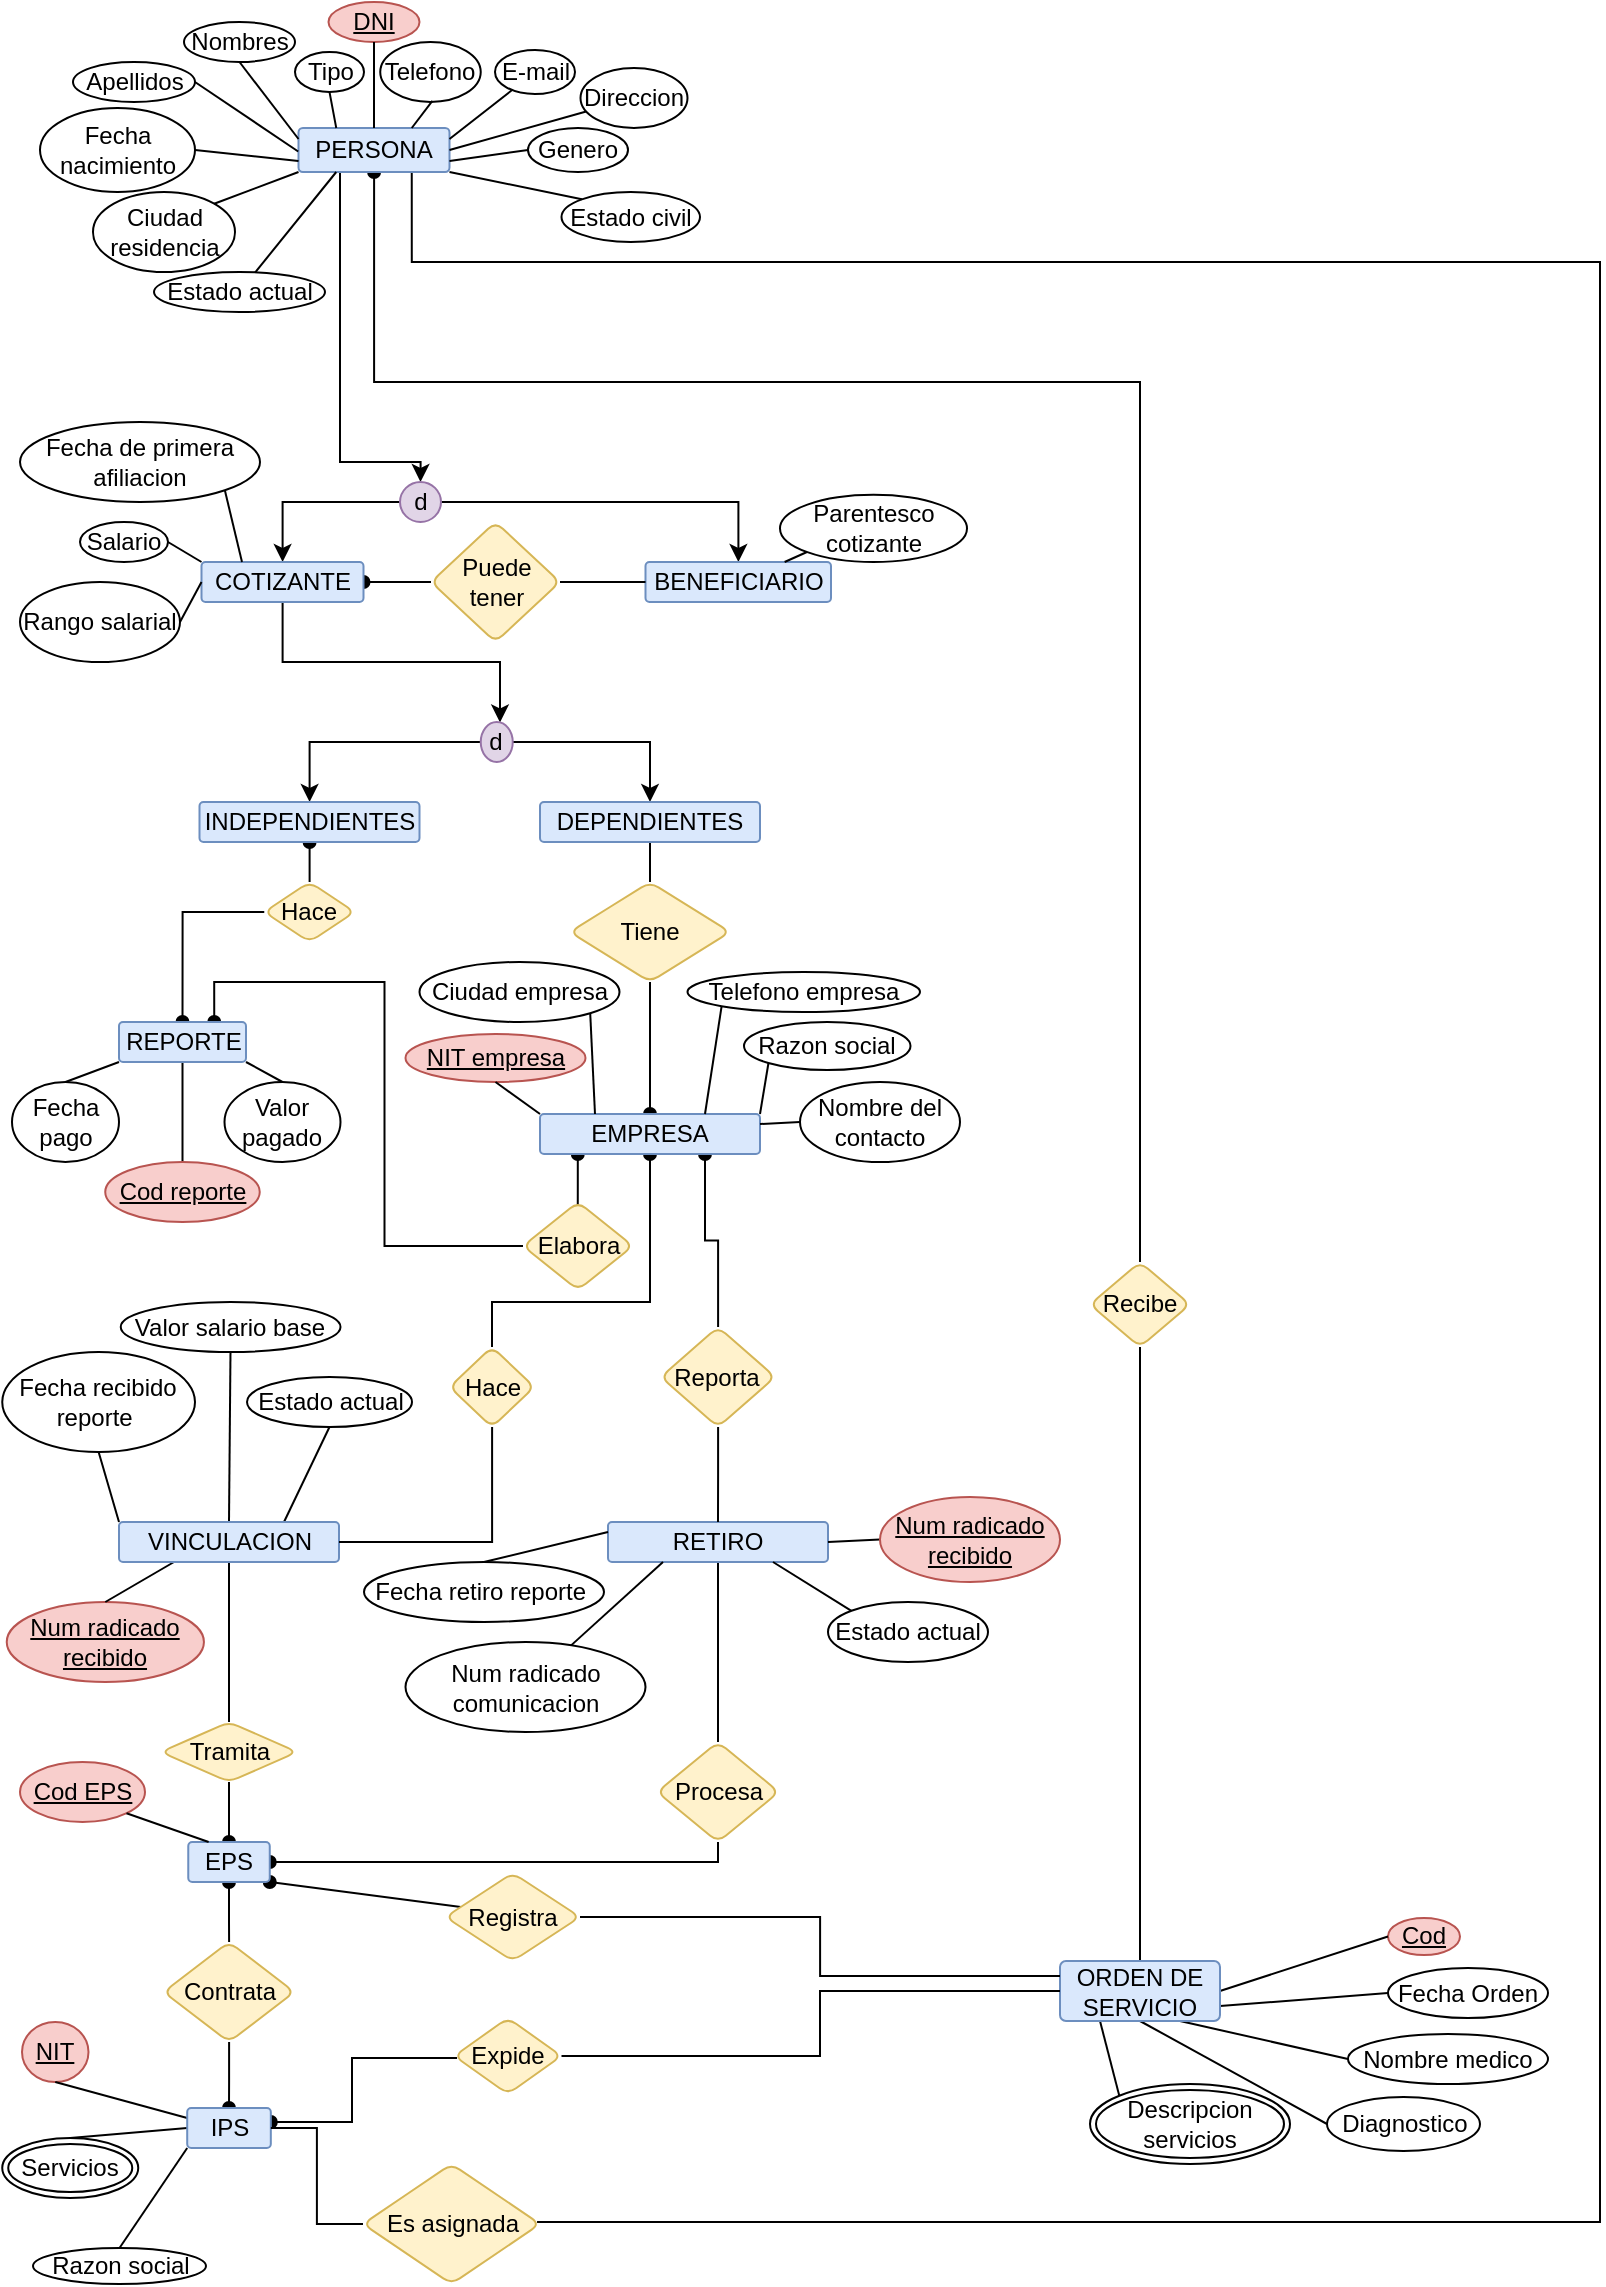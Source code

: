 <mxfile version="20.3.0" type="device"><diagram id="YOsCwRZDm0PG_S5cf0eJ" name="Página-1"><mxGraphModel dx="1730" dy="2237" grid="1" gridSize="10" guides="1" tooltips="1" connect="1" arrows="1" fold="1" page="1" pageScale="1" pageWidth="827" pageHeight="1169" math="0" shadow="0"><root><mxCell id="0"/><mxCell id="1" parent="0"/><mxCell id="X6KeI5MjHCo45k6vaFoV-240" style="edgeStyle=orthogonalEdgeStyle;shape=connector;rounded=0;orthogonalLoop=1;jettySize=auto;html=1;labelBackgroundColor=default;strokeColor=default;fontFamily=Helvetica;fontSize=11;fontColor=default;startArrow=none;startFill=0;endArrow=oval;endFill=1;" edge="1" parent="1" source="X6KeI5MjHCo45k6vaFoV-238" target="X6KeI5MjHCo45k6vaFoV-237"><mxGeometry relative="1" as="geometry"/></mxCell><mxCell id="X6KeI5MjHCo45k6vaFoV-228" style="edgeStyle=orthogonalEdgeStyle;shape=connector;rounded=0;orthogonalLoop=1;jettySize=auto;html=1;entryX=1;entryY=0.5;entryDx=0;entryDy=0;labelBackgroundColor=default;strokeColor=default;fontFamily=Helvetica;fontSize=11;fontColor=default;startArrow=none;startFill=0;endArrow=oval;endFill=1;" edge="1" parent="1" source="X6KeI5MjHCo45k6vaFoV-226" target="X6KeI5MjHCo45k6vaFoV-216"><mxGeometry relative="1" as="geometry"><Array as="points"><mxPoint x="359" y="-230"/></Array></mxGeometry></mxCell><mxCell id="X6KeI5MjHCo45k6vaFoV-224" style="edgeStyle=orthogonalEdgeStyle;shape=connector;rounded=0;orthogonalLoop=1;jettySize=auto;html=1;entryX=0.5;entryY=0;entryDx=0;entryDy=0;labelBackgroundColor=default;strokeColor=default;fontFamily=Helvetica;fontSize=11;fontColor=default;startArrow=none;startFill=0;endArrow=oval;endFill=1;" edge="1" parent="1" source="X6KeI5MjHCo45k6vaFoV-222" target="X6KeI5MjHCo45k6vaFoV-216"><mxGeometry relative="1" as="geometry"/></mxCell><mxCell id="X6KeI5MjHCo45k6vaFoV-214" style="edgeStyle=orthogonalEdgeStyle;shape=connector;rounded=0;orthogonalLoop=1;jettySize=auto;html=1;entryX=0.75;entryY=1;entryDx=0;entryDy=0;labelBackgroundColor=default;strokeColor=default;fontFamily=Helvetica;fontSize=11;fontColor=default;startArrow=none;startFill=0;endArrow=oval;endFill=1;" edge="1" parent="1" source="X6KeI5MjHCo45k6vaFoV-212" target="X6KeI5MjHCo45k6vaFoV-124"><mxGeometry relative="1" as="geometry"/></mxCell><mxCell id="X6KeI5MjHCo45k6vaFoV-172" style="edgeStyle=orthogonalEdgeStyle;rounded=0;orthogonalLoop=1;jettySize=auto;html=1;entryX=0.5;entryY=0;entryDx=0;entryDy=0;endArrow=oval;endFill=1;" edge="1" parent="1" source="X6KeI5MjHCo45k6vaFoV-170" target="X6KeI5MjHCo45k6vaFoV-161"><mxGeometry relative="1" as="geometry"/></mxCell><mxCell id="X6KeI5MjHCo45k6vaFoV-167" style="edgeStyle=orthogonalEdgeStyle;rounded=0;orthogonalLoop=1;jettySize=auto;html=1;entryX=0.75;entryY=0;entryDx=0;entryDy=0;endArrow=oval;endFill=1;" edge="1" parent="1" source="X6KeI5MjHCo45k6vaFoV-164" target="X6KeI5MjHCo45k6vaFoV-161"><mxGeometry relative="1" as="geometry"/></mxCell><mxCell id="X6KeI5MjHCo45k6vaFoV-45" style="edgeStyle=orthogonalEdgeStyle;rounded=0;orthogonalLoop=1;jettySize=auto;html=1;entryX=0.5;entryY=0;entryDx=0;entryDy=0;" edge="1" parent="1" source="X6KeI5MjHCo45k6vaFoV-1" target="X6KeI5MjHCo45k6vaFoV-26"><mxGeometry relative="1" as="geometry"><Array as="points"><mxPoint x="170" y="-930"/><mxPoint x="210" y="-930"/></Array></mxGeometry></mxCell><mxCell id="X6KeI5MjHCo45k6vaFoV-242" value="" style="edgeStyle=orthogonalEdgeStyle;shape=connector;rounded=0;orthogonalLoop=1;jettySize=auto;html=1;labelBackgroundColor=default;strokeColor=default;fontFamily=Helvetica;fontSize=11;fontColor=default;startArrow=none;startFill=0;endArrow=none;endFill=0;exitX=0.75;exitY=1;exitDx=0;exitDy=0;" edge="1" parent="1" source="X6KeI5MjHCo45k6vaFoV-1" target="X6KeI5MjHCo45k6vaFoV-241"><mxGeometry relative="1" as="geometry"><Array as="points"><mxPoint x="206" y="-1030"/><mxPoint x="800" y="-1030"/><mxPoint x="800" y="-50"/></Array></mxGeometry></mxCell><mxCell id="X6KeI5MjHCo45k6vaFoV-265" value="" style="edgeStyle=orthogonalEdgeStyle;shape=connector;rounded=0;orthogonalLoop=1;jettySize=auto;html=1;labelBackgroundColor=default;strokeColor=default;fontFamily=Helvetica;fontSize=11;fontColor=default;startArrow=oval;startFill=1;endArrow=none;endFill=0;" edge="1" parent="1" source="X6KeI5MjHCo45k6vaFoV-1" target="X6KeI5MjHCo45k6vaFoV-264"><mxGeometry relative="1" as="geometry"><Array as="points"><mxPoint x="187" y="-970"/><mxPoint x="570" y="-970"/></Array></mxGeometry></mxCell><mxCell id="X6KeI5MjHCo45k6vaFoV-1" value="PERSONA" style="rounded=1;arcSize=10;whiteSpace=wrap;html=1;align=center;fillColor=#dae8fc;strokeColor=#6c8ebf;" vertex="1" parent="1"><mxGeometry x="149.25" y="-1097" width="75.5" height="22" as="geometry"/></mxCell><mxCell id="X6KeI5MjHCo45k6vaFoV-2" value="Nombres" style="ellipse;whiteSpace=wrap;html=1;align=center;" vertex="1" parent="1"><mxGeometry x="92" y="-1150" width="55.5" height="20" as="geometry"/></mxCell><mxCell id="X6KeI5MjHCo45k6vaFoV-3" value="Fecha nacimiento" style="ellipse;whiteSpace=wrap;html=1;align=center;" vertex="1" parent="1"><mxGeometry x="20" y="-1107" width="77.5" height="42" as="geometry"/></mxCell><mxCell id="X6KeI5MjHCo45k6vaFoV-4" value="Genero" style="ellipse;whiteSpace=wrap;html=1;align=center;" vertex="1" parent="1"><mxGeometry x="264" y="-1097" width="50" height="22" as="geometry"/></mxCell><mxCell id="X6KeI5MjHCo45k6vaFoV-5" value="Direccion" style="ellipse;whiteSpace=wrap;html=1;align=center;" vertex="1" parent="1"><mxGeometry x="290.25" y="-1127" width="53.5" height="30" as="geometry"/></mxCell><mxCell id="X6KeI5MjHCo45k6vaFoV-6" value="Ciudad residencia" style="ellipse;whiteSpace=wrap;html=1;align=center;" vertex="1" parent="1"><mxGeometry x="46.5" y="-1065" width="71" height="40" as="geometry"/></mxCell><mxCell id="X6KeI5MjHCo45k6vaFoV-7" value="Estado actual" style="ellipse;whiteSpace=wrap;html=1;align=center;" vertex="1" parent="1"><mxGeometry x="77" y="-1025" width="85.5" height="20" as="geometry"/></mxCell><mxCell id="X6KeI5MjHCo45k6vaFoV-8" value="Telefono" style="ellipse;whiteSpace=wrap;html=1;align=center;" vertex="1" parent="1"><mxGeometry x="190.12" y="-1140" width="50.25" height="30" as="geometry"/></mxCell><mxCell id="X6KeI5MjHCo45k6vaFoV-9" value="Estado civil" style="ellipse;whiteSpace=wrap;html=1;align=center;" vertex="1" parent="1"><mxGeometry x="280.75" y="-1065" width="69.25" height="25" as="geometry"/></mxCell><mxCell id="X6KeI5MjHCo45k6vaFoV-10" value="E-mail" style="ellipse;whiteSpace=wrap;html=1;align=center;" vertex="1" parent="1"><mxGeometry x="247.5" y="-1136" width="40" height="22" as="geometry"/></mxCell><mxCell id="X6KeI5MjHCo45k6vaFoV-11" value="" style="endArrow=none;html=1;rounded=0;exitX=1;exitY=0.5;exitDx=0;exitDy=0;entryX=0;entryY=0.75;entryDx=0;entryDy=0;" edge="1" parent="1" source="X6KeI5MjHCo45k6vaFoV-3" target="X6KeI5MjHCo45k6vaFoV-1"><mxGeometry relative="1" as="geometry"><mxPoint x="309" y="-497" as="sourcePoint"/><mxPoint x="469" y="-497" as="targetPoint"/></mxGeometry></mxCell><mxCell id="X6KeI5MjHCo45k6vaFoV-12" value="" style="endArrow=none;html=1;rounded=0;entryX=0.25;entryY=1;entryDx=0;entryDy=0;" edge="1" parent="1" source="X6KeI5MjHCo45k6vaFoV-7" target="X6KeI5MjHCo45k6vaFoV-1"><mxGeometry relative="1" as="geometry"><mxPoint x="309" y="-497" as="sourcePoint"/><mxPoint x="179" y="-1045" as="targetPoint"/></mxGeometry></mxCell><mxCell id="X6KeI5MjHCo45k6vaFoV-13" value="" style="endArrow=none;html=1;rounded=0;entryX=1;entryY=0.25;entryDx=0;entryDy=0;" edge="1" parent="1" source="X6KeI5MjHCo45k6vaFoV-10" target="X6KeI5MjHCo45k6vaFoV-1"><mxGeometry relative="1" as="geometry"><mxPoint x="399" y="-617" as="sourcePoint"/><mxPoint x="249" y="-617" as="targetPoint"/></mxGeometry></mxCell><mxCell id="X6KeI5MjHCo45k6vaFoV-14" value="" style="endArrow=none;html=1;rounded=0;exitX=1;exitY=0.75;exitDx=0;exitDy=0;entryX=0;entryY=0.5;entryDx=0;entryDy=0;" edge="1" parent="1" source="X6KeI5MjHCo45k6vaFoV-1" target="X6KeI5MjHCo45k6vaFoV-4"><mxGeometry relative="1" as="geometry"><mxPoint x="249" y="-607" as="sourcePoint"/><mxPoint x="309" y="-1005" as="targetPoint"/></mxGeometry></mxCell><mxCell id="X6KeI5MjHCo45k6vaFoV-15" value="" style="endArrow=none;html=1;rounded=0;exitX=0;exitY=0;exitDx=0;exitDy=0;entryX=1;entryY=1;entryDx=0;entryDy=0;" edge="1" parent="1" source="X6KeI5MjHCo45k6vaFoV-9" target="X6KeI5MjHCo45k6vaFoV-1"><mxGeometry relative="1" as="geometry"><mxPoint x="269" y="-497" as="sourcePoint"/><mxPoint x="159" y="-597" as="targetPoint"/></mxGeometry></mxCell><mxCell id="X6KeI5MjHCo45k6vaFoV-16" value="" style="endArrow=none;html=1;rounded=0;entryX=1;entryY=0;entryDx=0;entryDy=0;exitX=0;exitY=1;exitDx=0;exitDy=0;" edge="1" parent="1" source="X6KeI5MjHCo45k6vaFoV-1" target="X6KeI5MjHCo45k6vaFoV-6"><mxGeometry relative="1" as="geometry"><mxPoint x="199" y="-597" as="sourcePoint"/><mxPoint x="429" y="-497" as="targetPoint"/></mxGeometry></mxCell><mxCell id="X6KeI5MjHCo45k6vaFoV-17" value="" style="endArrow=none;html=1;rounded=0;exitX=1;exitY=0.5;exitDx=0;exitDy=0;" edge="1" parent="1" source="X6KeI5MjHCo45k6vaFoV-1" target="X6KeI5MjHCo45k6vaFoV-5"><mxGeometry relative="1" as="geometry"><mxPoint x="229" y="-597" as="sourcePoint"/><mxPoint x="429" y="-497" as="targetPoint"/></mxGeometry></mxCell><mxCell id="X6KeI5MjHCo45k6vaFoV-18" value="Apellidos" style="ellipse;whiteSpace=wrap;html=1;align=center;" vertex="1" parent="1"><mxGeometry x="36.5" y="-1130" width="61" height="20" as="geometry"/></mxCell><mxCell id="X6KeI5MjHCo45k6vaFoV-19" value="" style="endArrow=none;html=1;rounded=0;exitX=1;exitY=0.5;exitDx=0;exitDy=0;entryX=-0.002;entryY=0.534;entryDx=0;entryDy=0;entryPerimeter=0;" edge="1" parent="1" source="X6KeI5MjHCo45k6vaFoV-18" target="X6KeI5MjHCo45k6vaFoV-1"><mxGeometry relative="1" as="geometry"><mxPoint x="159" y="-477" as="sourcePoint"/><mxPoint x="107.5" y="-1095" as="targetPoint"/></mxGeometry></mxCell><mxCell id="X6KeI5MjHCo45k6vaFoV-20" value="Tipo" style="ellipse;whiteSpace=wrap;html=1;align=center;" vertex="1" parent="1"><mxGeometry x="147.5" y="-1135" width="34.5" height="20" as="geometry"/></mxCell><mxCell id="X6KeI5MjHCo45k6vaFoV-21" value="&lt;u&gt;DNI&lt;/u&gt;" style="ellipse;whiteSpace=wrap;html=1;align=center;fillColor=#f8cecc;strokeColor=#b85450;" vertex="1" parent="1"><mxGeometry x="164.25" y="-1160" width="45.5" height="20" as="geometry"/></mxCell><mxCell id="X6KeI5MjHCo45k6vaFoV-22" value="" style="endArrow=none;html=1;rounded=0;exitX=0.5;exitY=1;exitDx=0;exitDy=0;entryX=0.25;entryY=0;entryDx=0;entryDy=0;" edge="1" parent="1" source="X6KeI5MjHCo45k6vaFoV-20" target="X6KeI5MjHCo45k6vaFoV-1"><mxGeometry relative="1" as="geometry"><mxPoint x="331" y="-815" as="sourcePoint"/><mxPoint x="491" y="-815" as="targetPoint"/></mxGeometry></mxCell><mxCell id="X6KeI5MjHCo45k6vaFoV-23" value="" style="endArrow=none;html=1;rounded=0;entryX=0.5;entryY=1;entryDx=0;entryDy=0;" edge="1" parent="1" source="X6KeI5MjHCo45k6vaFoV-1" target="X6KeI5MjHCo45k6vaFoV-21"><mxGeometry relative="1" as="geometry"><mxPoint x="209" y="-735" as="sourcePoint"/><mxPoint x="369" y="-735" as="targetPoint"/></mxGeometry></mxCell><mxCell id="X6KeI5MjHCo45k6vaFoV-24" value="" style="endArrow=none;html=1;rounded=0;entryX=0.519;entryY=0.983;entryDx=0;entryDy=0;entryPerimeter=0;exitX=0.75;exitY=0;exitDx=0;exitDy=0;" edge="1" parent="1" source="X6KeI5MjHCo45k6vaFoV-1" target="X6KeI5MjHCo45k6vaFoV-8"><mxGeometry relative="1" as="geometry"><mxPoint x="189" y="-1065" as="sourcePoint"/><mxPoint x="349" y="-1065" as="targetPoint"/></mxGeometry></mxCell><mxCell id="X6KeI5MjHCo45k6vaFoV-25" value="" style="endArrow=none;html=1;rounded=0;exitX=0.5;exitY=1;exitDx=0;exitDy=0;entryX=0;entryY=0.25;entryDx=0;entryDy=0;" edge="1" parent="1" source="X6KeI5MjHCo45k6vaFoV-2" target="X6KeI5MjHCo45k6vaFoV-1"><mxGeometry relative="1" as="geometry"><mxPoint x="122.5" y="-1195" as="sourcePoint"/><mxPoint x="137.5" y="-1085" as="targetPoint"/></mxGeometry></mxCell><mxCell id="X6KeI5MjHCo45k6vaFoV-29" value="" style="edgeStyle=orthogonalEdgeStyle;rounded=0;orthogonalLoop=1;jettySize=auto;html=1;" edge="1" parent="1" source="X6KeI5MjHCo45k6vaFoV-26" target="X6KeI5MjHCo45k6vaFoV-28"><mxGeometry relative="1" as="geometry"/></mxCell><mxCell id="X6KeI5MjHCo45k6vaFoV-38" value="" style="edgeStyle=orthogonalEdgeStyle;rounded=0;orthogonalLoop=1;jettySize=auto;html=1;" edge="1" parent="1" source="X6KeI5MjHCo45k6vaFoV-26" target="X6KeI5MjHCo45k6vaFoV-37"><mxGeometry relative="1" as="geometry"/></mxCell><mxCell id="X6KeI5MjHCo45k6vaFoV-26" value="d" style="ellipse;whiteSpace=wrap;html=1;fillColor=#e1d5e7;strokeColor=#9673a6;rounded=1;arcSize=10;" vertex="1" parent="1"><mxGeometry x="200" y="-920" width="20.5" height="20" as="geometry"/></mxCell><mxCell id="X6KeI5MjHCo45k6vaFoV-40" value="" style="edgeStyle=orthogonalEdgeStyle;rounded=0;orthogonalLoop=1;jettySize=auto;html=1;startArrow=oval;startFill=1;endArrow=none;endFill=0;" edge="1" parent="1" source="X6KeI5MjHCo45k6vaFoV-28" target="X6KeI5MjHCo45k6vaFoV-39"><mxGeometry relative="1" as="geometry"/></mxCell><mxCell id="X6KeI5MjHCo45k6vaFoV-57" value="" style="edgeStyle=orthogonalEdgeStyle;rounded=0;orthogonalLoop=1;jettySize=auto;html=1;" edge="1" parent="1" source="X6KeI5MjHCo45k6vaFoV-28" target="X6KeI5MjHCo45k6vaFoV-56"><mxGeometry relative="1" as="geometry"><Array as="points"><mxPoint x="141" y="-830"/><mxPoint x="250" y="-830"/></Array></mxGeometry></mxCell><mxCell id="X6KeI5MjHCo45k6vaFoV-28" value="COTIZANTE" style="whiteSpace=wrap;html=1;fillColor=#dae8fc;strokeColor=#6c8ebf;rounded=1;arcSize=10;" vertex="1" parent="1"><mxGeometry x="100.75" y="-880" width="81" height="20" as="geometry"/></mxCell><mxCell id="X6KeI5MjHCo45k6vaFoV-31" value="Fecha de primera afiliacion" style="ellipse;whiteSpace=wrap;html=1;align=center;" vertex="1" parent="1"><mxGeometry x="10" y="-950" width="120" height="40" as="geometry"/></mxCell><mxCell id="X6KeI5MjHCo45k6vaFoV-32" value="Salario" style="ellipse;whiteSpace=wrap;html=1;align=center;" vertex="1" parent="1"><mxGeometry x="40" y="-900" width="44" height="20" as="geometry"/></mxCell><mxCell id="X6KeI5MjHCo45k6vaFoV-33" value="Rango salarial" style="ellipse;whiteSpace=wrap;html=1;align=center;" vertex="1" parent="1"><mxGeometry x="10" y="-870" width="80" height="40" as="geometry"/></mxCell><mxCell id="X6KeI5MjHCo45k6vaFoV-34" value="" style="endArrow=none;html=1;rounded=0;entryX=1;entryY=0.5;entryDx=0;entryDy=0;exitX=0;exitY=0;exitDx=0;exitDy=0;" edge="1" parent="1" source="X6KeI5MjHCo45k6vaFoV-28" target="X6KeI5MjHCo45k6vaFoV-32"><mxGeometry relative="1" as="geometry"><mxPoint x="20" y="-880" as="sourcePoint"/><mxPoint x="507.88" y="-627.5" as="targetPoint"/></mxGeometry></mxCell><mxCell id="X6KeI5MjHCo45k6vaFoV-35" value="" style="endArrow=none;html=1;rounded=0;exitX=1;exitY=1;exitDx=0;exitDy=0;entryX=0.25;entryY=0;entryDx=0;entryDy=0;" edge="1" parent="1" source="X6KeI5MjHCo45k6vaFoV-31" target="X6KeI5MjHCo45k6vaFoV-28"><mxGeometry relative="1" as="geometry"><mxPoint x="307.88" y="-627.5" as="sourcePoint"/><mxPoint x="177.88" y="-775.5" as="targetPoint"/></mxGeometry></mxCell><mxCell id="X6KeI5MjHCo45k6vaFoV-36" value="" style="endArrow=none;html=1;rounded=0;entryX=1;entryY=0.5;entryDx=0;entryDy=0;exitX=0;exitY=0.5;exitDx=0;exitDy=0;" edge="1" parent="1" source="X6KeI5MjHCo45k6vaFoV-28" target="X6KeI5MjHCo45k6vaFoV-33"><mxGeometry relative="1" as="geometry"><mxPoint x="49.549" y="-850" as="sourcePoint"/><mxPoint x="467.88" y="-627.5" as="targetPoint"/></mxGeometry></mxCell><mxCell id="X6KeI5MjHCo45k6vaFoV-37" value="BENEFICIARIO" style="rounded=1;whiteSpace=wrap;html=1;fillColor=#dae8fc;strokeColor=#6c8ebf;arcSize=10;" vertex="1" parent="1"><mxGeometry x="322.75" y="-880" width="92.75" height="20" as="geometry"/></mxCell><mxCell id="X6KeI5MjHCo45k6vaFoV-41" value="" style="edgeStyle=orthogonalEdgeStyle;rounded=0;orthogonalLoop=1;jettySize=auto;html=1;startArrow=none;startFill=0;endArrow=none;endFill=0;" edge="1" parent="1" source="X6KeI5MjHCo45k6vaFoV-39" target="X6KeI5MjHCo45k6vaFoV-37"><mxGeometry relative="1" as="geometry"/></mxCell><mxCell id="X6KeI5MjHCo45k6vaFoV-39" value="Puede tener" style="rhombus;whiteSpace=wrap;html=1;fillColor=#fff2cc;strokeColor=#d6b656;rounded=1;arcSize=10;" vertex="1" parent="1"><mxGeometry x="215.5" y="-900" width="64.5" height="60" as="geometry"/></mxCell><mxCell id="X6KeI5MjHCo45k6vaFoV-42" value="Parentesco cotizante" style="ellipse;whiteSpace=wrap;html=1;align=center;" vertex="1" parent="1"><mxGeometry x="390" y="-913.6" width="93.5" height="33.6" as="geometry"/></mxCell><mxCell id="X6KeI5MjHCo45k6vaFoV-43" value="" style="endArrow=none;html=1;rounded=0;entryX=0;entryY=1;entryDx=0;entryDy=0;exitX=0.75;exitY=0;exitDx=0;exitDy=0;" edge="1" parent="1" target="X6KeI5MjHCo45k6vaFoV-42" source="X6KeI5MjHCo45k6vaFoV-37"><mxGeometry relative="1" as="geometry"><mxPoint x="424.66" y="-860.0" as="sourcePoint"/><mxPoint x="394.75" y="-763.6" as="targetPoint"/></mxGeometry></mxCell><mxCell id="X6KeI5MjHCo45k6vaFoV-120" style="edgeStyle=orthogonalEdgeStyle;rounded=0;orthogonalLoop=1;jettySize=auto;html=1;" edge="1" parent="1" source="X6KeI5MjHCo45k6vaFoV-56" target="X6KeI5MjHCo45k6vaFoV-91"><mxGeometry relative="1" as="geometry"/></mxCell><mxCell id="X6KeI5MjHCo45k6vaFoV-121" style="edgeStyle=orthogonalEdgeStyle;rounded=0;orthogonalLoop=1;jettySize=auto;html=1;" edge="1" parent="1" source="X6KeI5MjHCo45k6vaFoV-56" target="X6KeI5MjHCo45k6vaFoV-119"><mxGeometry relative="1" as="geometry"/></mxCell><mxCell id="X6KeI5MjHCo45k6vaFoV-56" value="d" style="ellipse;whiteSpace=wrap;html=1;fillColor=#e1d5e7;strokeColor=#9673a6;rounded=1;arcSize=10;" vertex="1" parent="1"><mxGeometry x="240.37" y="-800" width="16" height="20" as="geometry"/></mxCell><mxCell id="X6KeI5MjHCo45k6vaFoV-171" value="" style="edgeStyle=orthogonalEdgeStyle;rounded=0;orthogonalLoop=1;jettySize=auto;html=1;endArrow=none;endFill=0;startArrow=oval;startFill=1;" edge="1" parent="1" source="X6KeI5MjHCo45k6vaFoV-91" target="X6KeI5MjHCo45k6vaFoV-170"><mxGeometry relative="1" as="geometry"/></mxCell><mxCell id="X6KeI5MjHCo45k6vaFoV-91" value="INDEPENDIENTES" style="rounded=1;arcSize=10;whiteSpace=wrap;html=1;align=center;fillColor=#dae8fc;strokeColor=#6c8ebf;" vertex="1" parent="1"><mxGeometry x="99.75" y="-760" width="110" height="20" as="geometry"/></mxCell><mxCell id="X6KeI5MjHCo45k6vaFoV-123" value="" style="edgeStyle=orthogonalEdgeStyle;rounded=0;orthogonalLoop=1;jettySize=auto;html=1;endArrow=none;endFill=0;" edge="1" parent="1" source="X6KeI5MjHCo45k6vaFoV-119" target="X6KeI5MjHCo45k6vaFoV-122"><mxGeometry relative="1" as="geometry"/></mxCell><mxCell id="X6KeI5MjHCo45k6vaFoV-119" value="DEPENDIENTES" style="rounded=1;arcSize=10;whiteSpace=wrap;html=1;align=center;fillColor=#dae8fc;strokeColor=#6c8ebf;" vertex="1" parent="1"><mxGeometry x="270" y="-760" width="110" height="20" as="geometry"/></mxCell><mxCell id="X6KeI5MjHCo45k6vaFoV-139" style="edgeStyle=orthogonalEdgeStyle;rounded=0;orthogonalLoop=1;jettySize=auto;html=1;endArrow=oval;endFill=1;" edge="1" parent="1" source="X6KeI5MjHCo45k6vaFoV-122" target="X6KeI5MjHCo45k6vaFoV-124"><mxGeometry relative="1" as="geometry"/></mxCell><mxCell id="X6KeI5MjHCo45k6vaFoV-122" value="Tiene" style="rhombus;whiteSpace=wrap;html=1;fillColor=#fff2cc;strokeColor=#d6b656;rounded=1;arcSize=10;" vertex="1" parent="1"><mxGeometry x="285" y="-720" width="80" height="50" as="geometry"/></mxCell><mxCell id="X6KeI5MjHCo45k6vaFoV-168" value="" style="edgeStyle=orthogonalEdgeStyle;rounded=0;orthogonalLoop=1;jettySize=auto;html=1;entryX=0.498;entryY=0.052;entryDx=0;entryDy=0;entryPerimeter=0;endArrow=none;endFill=0;startArrow=oval;startFill=1;" edge="1" parent="1" source="X6KeI5MjHCo45k6vaFoV-124" target="X6KeI5MjHCo45k6vaFoV-164"><mxGeometry relative="1" as="geometry"><Array as="points"><mxPoint x="289" y="-568"/></Array></mxGeometry></mxCell><mxCell id="X6KeI5MjHCo45k6vaFoV-186" value="" style="edgeStyle=orthogonalEdgeStyle;shape=connector;rounded=0;orthogonalLoop=1;jettySize=auto;html=1;labelBackgroundColor=default;strokeColor=default;fontFamily=Helvetica;fontSize=11;fontColor=default;startArrow=oval;startFill=1;endArrow=none;endFill=0;entryX=0.5;entryY=0;entryDx=0;entryDy=0;" edge="1" parent="1" source="X6KeI5MjHCo45k6vaFoV-124" target="X6KeI5MjHCo45k6vaFoV-185"><mxGeometry relative="1" as="geometry"><Array as="points"><mxPoint x="325" y="-510"/><mxPoint x="246" y="-510"/></Array></mxGeometry></mxCell><mxCell id="X6KeI5MjHCo45k6vaFoV-124" value="EMPRESA" style="rounded=1;arcSize=10;whiteSpace=wrap;html=1;align=center;fillColor=#dae8fc;strokeColor=#6c8ebf;" vertex="1" parent="1"><mxGeometry x="270" y="-604" width="110" height="20" as="geometry"/></mxCell><mxCell id="X6KeI5MjHCo45k6vaFoV-126" value="&lt;u&gt;NIT empresa&lt;/u&gt;" style="ellipse;whiteSpace=wrap;html=1;align=center;fillColor=#f8cecc;strokeColor=#b85450;" vertex="1" parent="1"><mxGeometry x="202.75" y="-644" width="90" height="24" as="geometry"/></mxCell><mxCell id="X6KeI5MjHCo45k6vaFoV-127" value="Razon social" style="ellipse;whiteSpace=wrap;html=1;align=center;" vertex="1" parent="1"><mxGeometry x="372" y="-650" width="83.25" height="24" as="geometry"/></mxCell><mxCell id="X6KeI5MjHCo45k6vaFoV-128" value="Nombre del contacto" style="ellipse;whiteSpace=wrap;html=1;align=center;" vertex="1" parent="1"><mxGeometry x="400" y="-620" width="80" height="40" as="geometry"/></mxCell><mxCell id="X6KeI5MjHCo45k6vaFoV-129" value="" style="endArrow=none;html=1;rounded=0;entryX=0.5;entryY=1;entryDx=0;entryDy=0;exitX=0;exitY=0;exitDx=0;exitDy=0;" edge="1" parent="1" source="X6KeI5MjHCo45k6vaFoV-124" target="X6KeI5MjHCo45k6vaFoV-126"><mxGeometry relative="1" as="geometry"><mxPoint x="793" y="-891" as="sourcePoint"/><mxPoint x="513" y="-711" as="targetPoint"/></mxGeometry></mxCell><mxCell id="X6KeI5MjHCo45k6vaFoV-130" value="" style="endArrow=none;html=1;rounded=0;entryX=0;entryY=1;entryDx=0;entryDy=0;exitX=1;exitY=0;exitDx=0;exitDy=0;" edge="1" parent="1" source="X6KeI5MjHCo45k6vaFoV-124" target="X6KeI5MjHCo45k6vaFoV-127"><mxGeometry relative="1" as="geometry"><mxPoint x="390" y="-590" as="sourcePoint"/><mxPoint x="843" y="-791" as="targetPoint"/></mxGeometry></mxCell><mxCell id="X6KeI5MjHCo45k6vaFoV-131" value="" style="endArrow=none;html=1;rounded=0;exitX=0;exitY=0.5;exitDx=0;exitDy=0;entryX=1;entryY=0.25;entryDx=0;entryDy=0;" edge="1" parent="1" source="X6KeI5MjHCo45k6vaFoV-128" target="X6KeI5MjHCo45k6vaFoV-124"><mxGeometry relative="1" as="geometry"><mxPoint x="683" y="-791" as="sourcePoint"/><mxPoint x="646" y="-715" as="targetPoint"/></mxGeometry></mxCell><mxCell id="X6KeI5MjHCo45k6vaFoV-132" value="Ciudad empresa" style="ellipse;whiteSpace=wrap;html=1;align=center;" vertex="1" parent="1"><mxGeometry x="209.75" y="-680" width="100" height="30" as="geometry"/></mxCell><mxCell id="X6KeI5MjHCo45k6vaFoV-133" value="Telefono empresa" style="ellipse;whiteSpace=wrap;html=1;align=center;" vertex="1" parent="1"><mxGeometry x="343.75" y="-675" width="116.25" height="20" as="geometry"/></mxCell><mxCell id="X6KeI5MjHCo45k6vaFoV-134" value="" style="endArrow=none;html=1;rounded=0;exitX=1;exitY=1;exitDx=0;exitDy=0;entryX=0.25;entryY=0;entryDx=0;entryDy=0;" edge="1" parent="1" source="X6KeI5MjHCo45k6vaFoV-132" target="X6KeI5MjHCo45k6vaFoV-124"><mxGeometry relative="1" as="geometry"><mxPoint x="683" y="-671" as="sourcePoint"/><mxPoint x="553" y="-691" as="targetPoint"/></mxGeometry></mxCell><mxCell id="X6KeI5MjHCo45k6vaFoV-135" value="" style="endArrow=none;html=1;rounded=0;exitX=0;exitY=1;exitDx=0;exitDy=0;entryX=0.75;entryY=0;entryDx=0;entryDy=0;" edge="1" parent="1" source="X6KeI5MjHCo45k6vaFoV-133" target="X6KeI5MjHCo45k6vaFoV-124"><mxGeometry relative="1" as="geometry"><mxPoint x="683" y="-671" as="sourcePoint"/><mxPoint x="563" y="-741" as="targetPoint"/></mxGeometry></mxCell><mxCell id="X6KeI5MjHCo45k6vaFoV-155" value="Fecha pago" style="ellipse;whiteSpace=wrap;html=1;rounded=1;arcSize=10;" vertex="1" parent="1"><mxGeometry x="6" y="-620" width="53.5" height="40" as="geometry"/></mxCell><mxCell id="X6KeI5MjHCo45k6vaFoV-156" value="Valor pagado" style="ellipse;whiteSpace=wrap;html=1;rounded=1;arcSize=10;" vertex="1" parent="1"><mxGeometry x="112.25" y="-620" width="58" height="40" as="geometry"/></mxCell><mxCell id="X6KeI5MjHCo45k6vaFoV-157" value="" style="endArrow=none;html=1;rounded=0;entryX=0.5;entryY=0;entryDx=0;entryDy=0;exitX=0;exitY=1;exitDx=0;exitDy=0;" edge="1" parent="1" target="X6KeI5MjHCo45k6vaFoV-155" source="X6KeI5MjHCo45k6vaFoV-161"><mxGeometry relative="1" as="geometry"><mxPoint x="6.77" y="-607.8" as="sourcePoint"/><mxPoint x="41.75" y="-590" as="targetPoint"/></mxGeometry></mxCell><mxCell id="X6KeI5MjHCo45k6vaFoV-158" value="" style="endArrow=none;html=1;rounded=0;entryX=1;entryY=1;entryDx=0;entryDy=0;exitX=0.5;exitY=0;exitDx=0;exitDy=0;" edge="1" parent="1" source="X6KeI5MjHCo45k6vaFoV-156" target="X6KeI5MjHCo45k6vaFoV-161"><mxGeometry relative="1" as="geometry"><mxPoint x="132.83" y="-518.95" as="sourcePoint"/><mxPoint x="159.16" y="-559.55" as="targetPoint"/></mxGeometry></mxCell><mxCell id="X6KeI5MjHCo45k6vaFoV-160" value="" style="endArrow=none;html=1;rounded=0;entryX=0.5;entryY=0;entryDx=0;entryDy=0;exitX=0.5;exitY=1;exitDx=0;exitDy=0;" edge="1" parent="1" source="X6KeI5MjHCo45k6vaFoV-161" target="X6KeI5MjHCo45k6vaFoV-163"><mxGeometry relative="1" as="geometry"><mxPoint x="90" y="-620" as="sourcePoint"/><mxPoint x="180.084" y="-517.5" as="targetPoint"/></mxGeometry></mxCell><mxCell id="X6KeI5MjHCo45k6vaFoV-161" value="REPORTE" style="rounded=1;arcSize=10;whiteSpace=wrap;html=1;align=center;fillColor=#dae8fc;strokeColor=#6c8ebf;" vertex="1" parent="1"><mxGeometry x="59.5" y="-650" width="63.5" height="20" as="geometry"/></mxCell><mxCell id="X6KeI5MjHCo45k6vaFoV-163" value="Cod reporte" style="ellipse;whiteSpace=wrap;html=1;align=center;fontStyle=4;fillColor=#f8cecc;strokeColor=#b85450;" vertex="1" parent="1"><mxGeometry x="52.62" y="-580" width="77.25" height="30" as="geometry"/></mxCell><mxCell id="X6KeI5MjHCo45k6vaFoV-164" value="Elabora" style="rhombus;whiteSpace=wrap;html=1;fillColor=#fff2cc;strokeColor=#d6b656;rounded=1;arcSize=10;" vertex="1" parent="1"><mxGeometry x="261.5" y="-560" width="55" height="44" as="geometry"/></mxCell><mxCell id="X6KeI5MjHCo45k6vaFoV-170" value="Hace" style="rhombus;whiteSpace=wrap;html=1;fillColor=#fff2cc;strokeColor=#d6b656;rounded=1;arcSize=10;" vertex="1" parent="1"><mxGeometry x="132.13" y="-720" width="45.25" height="30" as="geometry"/></mxCell><mxCell id="X6KeI5MjHCo45k6vaFoV-173" value="" style="endArrow=none;html=1;rounded=0;entryX=0.5;entryY=1;entryDx=0;entryDy=0;exitX=0;exitY=0;exitDx=0;exitDy=0;" edge="1" parent="1" source="X6KeI5MjHCo45k6vaFoV-183" target="X6KeI5MjHCo45k6vaFoV-184"><mxGeometry relative="1" as="geometry"><mxPoint x="532.158" y="-317.408" as="sourcePoint"/><mxPoint x="450" y="-364.5" as="targetPoint"/></mxGeometry></mxCell><mxCell id="X6KeI5MjHCo45k6vaFoV-174" value="&lt;u&gt;Num radicado recibido&lt;/u&gt;" style="ellipse;whiteSpace=wrap;html=1;rounded=1;arcSize=10;fillColor=#f8cecc;strokeColor=#b85450;" vertex="1" parent="1"><mxGeometry x="3.37" y="-360" width="98.6" height="40" as="geometry"/></mxCell><mxCell id="X6KeI5MjHCo45k6vaFoV-175" value="Valor salario base" style="ellipse;whiteSpace=wrap;html=1;rounded=1;arcSize=10;" vertex="1" parent="1"><mxGeometry x="60.37" y="-510" width="109.88" height="25" as="geometry"/></mxCell><mxCell id="X6KeI5MjHCo45k6vaFoV-176" value="" style="endArrow=none;html=1;rounded=0;entryX=0.5;entryY=0;entryDx=0;entryDy=0;exitX=0.25;exitY=1;exitDx=0;exitDy=0;" edge="1" parent="1" target="X6KeI5MjHCo45k6vaFoV-174" source="X6KeI5MjHCo45k6vaFoV-183"><mxGeometry relative="1" as="geometry"><mxPoint x="336.422" y="-341.978" as="sourcePoint"/><mxPoint x="325.4" y="-207" as="targetPoint"/></mxGeometry></mxCell><mxCell id="X6KeI5MjHCo45k6vaFoV-177" value="" style="endArrow=none;html=1;rounded=0;entryX=0.5;entryY=0;entryDx=0;entryDy=0;" edge="1" parent="1" source="X6KeI5MjHCo45k6vaFoV-175" target="X6KeI5MjHCo45k6vaFoV-183"><mxGeometry relative="1" as="geometry"><mxPoint x="165.4" y="-207" as="sourcePoint"/><mxPoint x="100" y="-420" as="targetPoint"/></mxGeometry></mxCell><mxCell id="X6KeI5MjHCo45k6vaFoV-178" value="Estado actual" style="ellipse;whiteSpace=wrap;html=1;align=center;" vertex="1" parent="1"><mxGeometry x="123.5" y="-472.5" width="82.5" height="25" as="geometry"/></mxCell><mxCell id="X6KeI5MjHCo45k6vaFoV-179" value="" style="endArrow=none;html=1;rounded=0;entryX=0.75;entryY=0;entryDx=0;entryDy=0;exitX=0.5;exitY=1;exitDx=0;exitDy=0;" edge="1" parent="1" source="X6KeI5MjHCo45k6vaFoV-178" target="X6KeI5MjHCo45k6vaFoV-183"><mxGeometry relative="1" as="geometry"><mxPoint x="-70.0" y="-443.75" as="sourcePoint"/><mxPoint x="317.4" y="-342" as="targetPoint"/></mxGeometry></mxCell><mxCell id="X6KeI5MjHCo45k6vaFoV-223" value="" style="edgeStyle=orthogonalEdgeStyle;shape=connector;rounded=0;orthogonalLoop=1;jettySize=auto;html=1;labelBackgroundColor=default;strokeColor=default;fontFamily=Helvetica;fontSize=11;fontColor=default;startArrow=none;startFill=0;endArrow=none;endFill=0;" edge="1" parent="1" source="X6KeI5MjHCo45k6vaFoV-183" target="X6KeI5MjHCo45k6vaFoV-222"><mxGeometry relative="1" as="geometry"/></mxCell><mxCell id="X6KeI5MjHCo45k6vaFoV-183" value="VINCULACION" style="rounded=1;arcSize=10;whiteSpace=wrap;html=1;align=center;fillColor=#dae8fc;strokeColor=#6c8ebf;" vertex="1" parent="1"><mxGeometry x="59.5" y="-400" width="110" height="20" as="geometry"/></mxCell><mxCell id="X6KeI5MjHCo45k6vaFoV-184" value="Fecha recibido reporte&amp;nbsp;" style="ellipse;whiteSpace=wrap;html=1;rounded=1;arcSize=10;" vertex="1" parent="1"><mxGeometry x="1.12" y="-485" width="96.38" height="50" as="geometry"/></mxCell><mxCell id="X6KeI5MjHCo45k6vaFoV-188" style="edgeStyle=orthogonalEdgeStyle;shape=connector;rounded=0;orthogonalLoop=1;jettySize=auto;html=1;entryX=1;entryY=0.5;entryDx=0;entryDy=0;labelBackgroundColor=default;strokeColor=default;fontFamily=Helvetica;fontSize=11;fontColor=default;startArrow=none;startFill=0;endArrow=none;endFill=0;" edge="1" parent="1" source="X6KeI5MjHCo45k6vaFoV-185" target="X6KeI5MjHCo45k6vaFoV-183"><mxGeometry relative="1" as="geometry"><Array as="points"><mxPoint x="246" y="-390"/></Array></mxGeometry></mxCell><mxCell id="X6KeI5MjHCo45k6vaFoV-185" value="Hace" style="rhombus;whiteSpace=wrap;html=1;fillColor=#fff2cc;strokeColor=#d6b656;rounded=1;arcSize=10;" vertex="1" parent="1"><mxGeometry x="224.75" y="-487.5" width="42.5" height="40" as="geometry"/></mxCell><mxCell id="X6KeI5MjHCo45k6vaFoV-227" value="" style="edgeStyle=orthogonalEdgeStyle;shape=connector;rounded=0;orthogonalLoop=1;jettySize=auto;html=1;labelBackgroundColor=default;strokeColor=default;fontFamily=Helvetica;fontSize=11;fontColor=default;startArrow=none;startFill=0;endArrow=none;endFill=0;" edge="1" parent="1" source="X6KeI5MjHCo45k6vaFoV-194" target="X6KeI5MjHCo45k6vaFoV-226"><mxGeometry relative="1" as="geometry"/></mxCell><mxCell id="X6KeI5MjHCo45k6vaFoV-194" value="RETIRO" style="rounded=1;arcSize=10;whiteSpace=wrap;html=1;align=center;fillColor=#dae8fc;strokeColor=#6c8ebf;" vertex="1" parent="1"><mxGeometry x="304" y="-400" width="110" height="20" as="geometry"/></mxCell><mxCell id="X6KeI5MjHCo45k6vaFoV-196" value="" style="endArrow=none;html=1;rounded=0;entryX=0.5;entryY=0;entryDx=0;entryDy=0;exitX=0;exitY=0.25;exitDx=0;exitDy=0;" edge="1" parent="1" target="X6KeI5MjHCo45k6vaFoV-206" source="X6KeI5MjHCo45k6vaFoV-194"><mxGeometry relative="1" as="geometry"><mxPoint x="508.408" y="-219.408" as="sourcePoint"/><mxPoint x="451" y="-240" as="targetPoint"/></mxGeometry></mxCell><mxCell id="X6KeI5MjHCo45k6vaFoV-198" value="Num radicado comunicacion" style="ellipse;whiteSpace=wrap;html=1;rounded=1;arcSize=10;" vertex="1" parent="1"><mxGeometry x="202.75" y="-340" width="120" height="45" as="geometry"/></mxCell><mxCell id="X6KeI5MjHCo45k6vaFoV-199" value="" style="endArrow=none;html=1;rounded=0;entryX=0;entryY=0.5;entryDx=0;entryDy=0;exitX=1;exitY=0.5;exitDx=0;exitDy=0;" edge="1" parent="1" target="X6KeI5MjHCo45k6vaFoV-208" source="X6KeI5MjHCo45k6vaFoV-194"><mxGeometry relative="1" as="geometry"><mxPoint x="380" y="-340" as="sourcePoint"/><mxPoint x="537" y="-84" as="targetPoint"/></mxGeometry></mxCell><mxCell id="X6KeI5MjHCo45k6vaFoV-200" value="" style="endArrow=none;html=1;rounded=0;entryX=0.25;entryY=1;entryDx=0;entryDy=0;" edge="1" parent="1" source="X6KeI5MjHCo45k6vaFoV-198" target="X6KeI5MjHCo45k6vaFoV-194"><mxGeometry relative="1" as="geometry"><mxPoint x="236.75" y="-132.5" as="sourcePoint"/><mxPoint x="343.75" y="-249" as="targetPoint"/></mxGeometry></mxCell><mxCell id="X6KeI5MjHCo45k6vaFoV-201" value="Estado actual" style="ellipse;whiteSpace=wrap;html=1;align=center;" vertex="1" parent="1"><mxGeometry x="414" y="-360" width="80" height="30" as="geometry"/></mxCell><mxCell id="X6KeI5MjHCo45k6vaFoV-204" value="" style="endArrow=none;html=1;rounded=0;exitX=0.75;exitY=1;exitDx=0;exitDy=0;entryX=0;entryY=0;entryDx=0;entryDy=0;" edge="1" parent="1" target="X6KeI5MjHCo45k6vaFoV-201" source="X6KeI5MjHCo45k6vaFoV-194"><mxGeometry relative="1" as="geometry"><mxPoint x="458.0" y="-328.25" as="sourcePoint"/><mxPoint x="334" y="-374.25" as="targetPoint"/></mxGeometry></mxCell><mxCell id="X6KeI5MjHCo45k6vaFoV-206" value="Fecha retiro reporte&amp;nbsp;" style="ellipse;whiteSpace=wrap;html=1;rounded=1;arcSize=10;" vertex="1" parent="1"><mxGeometry x="182" y="-380" width="120" height="30" as="geometry"/></mxCell><mxCell id="X6KeI5MjHCo45k6vaFoV-208" value="&lt;u&gt;Num radicado recibido&lt;/u&gt;" style="ellipse;whiteSpace=wrap;html=1;rounded=1;arcSize=10;fillColor=#f8cecc;strokeColor=#b85450;" vertex="1" parent="1"><mxGeometry x="440" y="-412.5" width="90" height="42.5" as="geometry"/></mxCell><mxCell id="X6KeI5MjHCo45k6vaFoV-215" style="edgeStyle=orthogonalEdgeStyle;shape=connector;rounded=0;orthogonalLoop=1;jettySize=auto;html=1;entryX=0.5;entryY=0;entryDx=0;entryDy=0;labelBackgroundColor=default;strokeColor=default;fontFamily=Helvetica;fontSize=11;fontColor=default;startArrow=none;startFill=0;endArrow=none;endFill=0;" edge="1" parent="1" source="X6KeI5MjHCo45k6vaFoV-212" target="X6KeI5MjHCo45k6vaFoV-194"><mxGeometry relative="1" as="geometry"/></mxCell><mxCell id="X6KeI5MjHCo45k6vaFoV-212" value="Reporta" style="rhombus;whiteSpace=wrap;html=1;fillColor=#fff2cc;strokeColor=#d6b656;rounded=1;arcSize=10;" vertex="1" parent="1"><mxGeometry x="330.38" y="-497.5" width="57.25" height="50" as="geometry"/></mxCell><mxCell id="X6KeI5MjHCo45k6vaFoV-239" value="" style="edgeStyle=orthogonalEdgeStyle;shape=connector;rounded=0;orthogonalLoop=1;jettySize=auto;html=1;labelBackgroundColor=default;strokeColor=default;fontFamily=Helvetica;fontSize=11;fontColor=default;startArrow=oval;startFill=1;endArrow=none;endFill=0;" edge="1" parent="1" source="X6KeI5MjHCo45k6vaFoV-216" target="X6KeI5MjHCo45k6vaFoV-238"><mxGeometry relative="1" as="geometry"/></mxCell><mxCell id="X6KeI5MjHCo45k6vaFoV-259" value="" style="edgeStyle=orthogonalEdgeStyle;shape=connector;rounded=0;orthogonalLoop=1;jettySize=auto;html=1;labelBackgroundColor=default;strokeColor=default;fontFamily=Helvetica;fontSize=11;fontColor=default;startArrow=oval;startFill=1;endArrow=none;endFill=0;" edge="1" parent="1" source="X6KeI5MjHCo45k6vaFoV-216" target="X6KeI5MjHCo45k6vaFoV-258"><mxGeometry relative="1" as="geometry"><Array as="points"><mxPoint x="243" y="-220"/></Array></mxGeometry></mxCell><mxCell id="X6KeI5MjHCo45k6vaFoV-216" value="EPS" style="rounded=1;arcSize=10;whiteSpace=wrap;html=1;align=center;fillColor=#dae8fc;strokeColor=#6c8ebf;" vertex="1" parent="1"><mxGeometry x="94.13" y="-240" width="40.75" height="20" as="geometry"/></mxCell><mxCell id="X6KeI5MjHCo45k6vaFoV-217" value="Cod EPS" style="ellipse;whiteSpace=wrap;html=1;rounded=1;arcSize=10;fontStyle=4;fillColor=#f8cecc;strokeColor=#b85450;" vertex="1" parent="1"><mxGeometry x="10" y="-280" width="62.5" height="30" as="geometry"/></mxCell><mxCell id="X6KeI5MjHCo45k6vaFoV-221" value="" style="endArrow=none;html=1;rounded=0;labelBackgroundColor=default;strokeColor=default;fontFamily=Helvetica;fontSize=11;fontColor=default;shape=connector;exitX=1;exitY=1;exitDx=0;exitDy=0;entryX=0.25;entryY=0;entryDx=0;entryDy=0;" edge="1" parent="1" source="X6KeI5MjHCo45k6vaFoV-217" target="X6KeI5MjHCo45k6vaFoV-216"><mxGeometry width="50" height="50" relative="1" as="geometry"><mxPoint x="100" y="-200" as="sourcePoint"/><mxPoint x="150" y="-250" as="targetPoint"/></mxGeometry></mxCell><mxCell id="X6KeI5MjHCo45k6vaFoV-222" value="Tramita" style="rhombus;whiteSpace=wrap;html=1;fillColor=#fff2cc;strokeColor=#d6b656;rounded=1;arcSize=10;" vertex="1" parent="1"><mxGeometry x="80.5" y="-300" width="68" height="30" as="geometry"/></mxCell><mxCell id="X6KeI5MjHCo45k6vaFoV-226" value="Procesa" style="rhombus;whiteSpace=wrap;html=1;fillColor=#fff2cc;strokeColor=#d6b656;rounded=1;arcSize=10;" vertex="1" parent="1"><mxGeometry x="328.5" y="-290" width="61" height="50" as="geometry"/></mxCell><mxCell id="X6KeI5MjHCo45k6vaFoV-231" value="&lt;u&gt;NIT&lt;/u&gt;" style="ellipse;whiteSpace=wrap;html=1;align=center;fillColor=#f8cecc;strokeColor=#b85450;" vertex="1" parent="1"><mxGeometry x="11" y="-150" width="33.25" height="30" as="geometry"/></mxCell><mxCell id="X6KeI5MjHCo45k6vaFoV-232" value="" style="endArrow=none;html=1;rounded=0;entryX=0.5;entryY=1;entryDx=0;entryDy=0;exitX=0;exitY=0.25;exitDx=0;exitDy=0;" edge="1" parent="1" source="X6KeI5MjHCo45k6vaFoV-237" target="X6KeI5MjHCo45k6vaFoV-231"><mxGeometry relative="1" as="geometry"><mxPoint x="468" y="-120" as="sourcePoint"/><mxPoint x="48" y="40" as="targetPoint"/></mxGeometry></mxCell><mxCell id="X6KeI5MjHCo45k6vaFoV-233" value="Servicios" style="ellipse;shape=doubleEllipse;margin=3;whiteSpace=wrap;html=1;align=center;" vertex="1" parent="1"><mxGeometry x="1.12" y="-92" width="68" height="30" as="geometry"/></mxCell><mxCell id="X6KeI5MjHCo45k6vaFoV-234" value="" style="endArrow=none;html=1;rounded=0;entryX=0.5;entryY=0;entryDx=0;entryDy=0;exitX=0;exitY=0.5;exitDx=0;exitDy=0;" edge="1" parent="1" source="X6KeI5MjHCo45k6vaFoV-237" target="X6KeI5MjHCo45k6vaFoV-233"><mxGeometry relative="1" as="geometry"><mxPoint x="77.75" y="-97" as="sourcePoint"/><mxPoint x="398" y="-20" as="targetPoint"/></mxGeometry></mxCell><mxCell id="X6KeI5MjHCo45k6vaFoV-235" value="Razon social" style="ellipse;whiteSpace=wrap;html=1;align=center;" vertex="1" parent="1"><mxGeometry x="16.5" y="-37" width="86.5" height="18" as="geometry"/></mxCell><mxCell id="X6KeI5MjHCo45k6vaFoV-236" value="" style="endArrow=none;html=1;rounded=0;entryX=0.5;entryY=0;entryDx=0;entryDy=0;exitX=0;exitY=1;exitDx=0;exitDy=0;" edge="1" parent="1" source="X6KeI5MjHCo45k6vaFoV-237" target="X6KeI5MjHCo45k6vaFoV-235"><mxGeometry relative="1" as="geometry"><mxPoint x="528" y="-112" as="sourcePoint"/><mxPoint x="398" y="-20" as="targetPoint"/></mxGeometry></mxCell><mxCell id="X6KeI5MjHCo45k6vaFoV-262" value="" style="edgeStyle=orthogonalEdgeStyle;shape=connector;rounded=0;orthogonalLoop=1;jettySize=auto;html=1;labelBackgroundColor=default;strokeColor=default;fontFamily=Helvetica;fontSize=11;fontColor=default;startArrow=oval;startFill=1;endArrow=none;endFill=0;" edge="1" parent="1" source="X6KeI5MjHCo45k6vaFoV-237" target="X6KeI5MjHCo45k6vaFoV-261"><mxGeometry relative="1" as="geometry"><Array as="points"><mxPoint x="176" y="-100"/><mxPoint x="176" y="-132"/></Array></mxGeometry></mxCell><mxCell id="X6KeI5MjHCo45k6vaFoV-237" value="IPS" style="rounded=1;arcSize=10;whiteSpace=wrap;html=1;align=center;fillColor=#dae8fc;strokeColor=#6c8ebf;" vertex="1" parent="1"><mxGeometry x="93.6" y="-107" width="41.81" height="20" as="geometry"/></mxCell><mxCell id="X6KeI5MjHCo45k6vaFoV-238" value="Contrata" style="rhombus;whiteSpace=wrap;html=1;fillColor=#fff2cc;strokeColor=#d6b656;rounded=1;arcSize=10;" vertex="1" parent="1"><mxGeometry x="81.75" y="-190" width="65.5" height="50" as="geometry"/></mxCell><mxCell id="X6KeI5MjHCo45k6vaFoV-243" style="edgeStyle=orthogonalEdgeStyle;shape=connector;rounded=0;orthogonalLoop=1;jettySize=auto;html=1;entryX=1;entryY=0.5;entryDx=0;entryDy=0;labelBackgroundColor=default;strokeColor=default;fontFamily=Helvetica;fontSize=11;fontColor=default;startArrow=none;startFill=0;endArrow=none;endFill=0;" edge="1" parent="1" source="X6KeI5MjHCo45k6vaFoV-241" target="X6KeI5MjHCo45k6vaFoV-237"><mxGeometry relative="1" as="geometry"/></mxCell><mxCell id="X6KeI5MjHCo45k6vaFoV-241" value="Es asignada" style="rhombus;whiteSpace=wrap;html=1;fillColor=#fff2cc;strokeColor=#d6b656;rounded=1;arcSize=10;" vertex="1" parent="1"><mxGeometry x="181.5" y="-79" width="88.5" height="60" as="geometry"/></mxCell><mxCell id="X6KeI5MjHCo45k6vaFoV-247" value="&lt;u&gt;Cod&lt;/u&gt;" style="ellipse;whiteSpace=wrap;html=1;align=center;fillColor=#f8cecc;strokeColor=#b85450;" vertex="1" parent="1"><mxGeometry x="694" y="-202" width="36" height="18.5" as="geometry"/></mxCell><mxCell id="X6KeI5MjHCo45k6vaFoV-248" value="Fecha Orden" style="ellipse;whiteSpace=wrap;html=1;align=center;" vertex="1" parent="1"><mxGeometry x="694" y="-177" width="80" height="25" as="geometry"/></mxCell><mxCell id="X6KeI5MjHCo45k6vaFoV-249" value="" style="endArrow=none;html=1;rounded=0;entryX=0;entryY=0.5;entryDx=0;entryDy=0;exitX=1;exitY=0.5;exitDx=0;exitDy=0;" edge="1" parent="1" source="X6KeI5MjHCo45k6vaFoV-257" target="X6KeI5MjHCo45k6vaFoV-247"><mxGeometry relative="1" as="geometry"><mxPoint x="817.5" y="-244" as="sourcePoint"/><mxPoint x="814" y="-262" as="targetPoint"/></mxGeometry></mxCell><mxCell id="X6KeI5MjHCo45k6vaFoV-250" value="" style="endArrow=none;html=1;rounded=0;entryX=0;entryY=0.5;entryDx=0;entryDy=0;exitX=1;exitY=0.75;exitDx=0;exitDy=0;" edge="1" parent="1" source="X6KeI5MjHCo45k6vaFoV-257" target="X6KeI5MjHCo45k6vaFoV-248"><mxGeometry relative="1" as="geometry"><mxPoint x="872.5" y="-244" as="sourcePoint"/><mxPoint x="814" y="-262" as="targetPoint"/></mxGeometry></mxCell><mxCell id="X6KeI5MjHCo45k6vaFoV-251" value="Nombre medico" style="ellipse;whiteSpace=wrap;html=1;align=center;" vertex="1" parent="1"><mxGeometry x="674" y="-144" width="100" height="25" as="geometry"/></mxCell><mxCell id="X6KeI5MjHCo45k6vaFoV-252" value="Diagnostico" style="ellipse;whiteSpace=wrap;html=1;align=center;" vertex="1" parent="1"><mxGeometry x="663.5" y="-112.5" width="76.5" height="27" as="geometry"/></mxCell><mxCell id="X6KeI5MjHCo45k6vaFoV-253" value="" style="endArrow=none;html=1;rounded=0;entryX=0.75;entryY=1;entryDx=0;entryDy=0;exitX=0;exitY=0.5;exitDx=0;exitDy=0;" edge="1" parent="1" source="X6KeI5MjHCo45k6vaFoV-251" target="X6KeI5MjHCo45k6vaFoV-257"><mxGeometry relative="1" as="geometry"><mxPoint x="654" y="-262" as="sourcePoint"/><mxPoint x="790" y="-220" as="targetPoint"/></mxGeometry></mxCell><mxCell id="X6KeI5MjHCo45k6vaFoV-254" value="" style="endArrow=none;html=1;rounded=0;exitX=0;exitY=0.5;exitDx=0;exitDy=0;entryX=0.5;entryY=1;entryDx=0;entryDy=0;" edge="1" parent="1" source="X6KeI5MjHCo45k6vaFoV-252" target="X6KeI5MjHCo45k6vaFoV-257"><mxGeometry relative="1" as="geometry"><mxPoint x="654" y="-262" as="sourcePoint"/><mxPoint x="817.5" y="-196" as="targetPoint"/></mxGeometry></mxCell><mxCell id="X6KeI5MjHCo45k6vaFoV-255" value="Descripcion servicios" style="ellipse;shape=doubleEllipse;margin=3;whiteSpace=wrap;html=1;align=center;" vertex="1" parent="1"><mxGeometry x="545" y="-119" width="100" height="40" as="geometry"/></mxCell><mxCell id="X6KeI5MjHCo45k6vaFoV-256" value="" style="endArrow=none;html=1;rounded=0;exitX=0;exitY=0;exitDx=0;exitDy=0;entryX=0.25;entryY=1;entryDx=0;entryDy=0;" edge="1" parent="1" source="X6KeI5MjHCo45k6vaFoV-255" target="X6KeI5MjHCo45k6vaFoV-257"><mxGeometry relative="1" as="geometry"><mxPoint x="654" y="-272" as="sourcePoint"/><mxPoint x="828.39" y="-196.816" as="targetPoint"/></mxGeometry></mxCell><mxCell id="X6KeI5MjHCo45k6vaFoV-266" style="edgeStyle=orthogonalEdgeStyle;shape=connector;rounded=0;orthogonalLoop=1;jettySize=auto;html=1;entryX=0.5;entryY=1;entryDx=0;entryDy=0;labelBackgroundColor=default;strokeColor=default;fontFamily=Helvetica;fontSize=11;fontColor=default;startArrow=none;startFill=0;endArrow=none;endFill=0;" edge="1" parent="1" source="X6KeI5MjHCo45k6vaFoV-257" target="X6KeI5MjHCo45k6vaFoV-264"><mxGeometry relative="1" as="geometry"><Array as="points"><mxPoint x="570" y="-485"/></Array></mxGeometry></mxCell><mxCell id="X6KeI5MjHCo45k6vaFoV-257" value="ORDEN DE SERVICIO" style="rounded=1;arcSize=10;whiteSpace=wrap;html=1;align=center;fillColor=#dae8fc;strokeColor=#6c8ebf;" vertex="1" parent="1"><mxGeometry x="530" y="-180.5" width="80" height="30" as="geometry"/></mxCell><mxCell id="X6KeI5MjHCo45k6vaFoV-260" style="edgeStyle=orthogonalEdgeStyle;shape=connector;rounded=0;orthogonalLoop=1;jettySize=auto;html=1;entryX=0;entryY=0.25;entryDx=0;entryDy=0;labelBackgroundColor=default;strokeColor=default;fontFamily=Helvetica;fontSize=11;fontColor=default;startArrow=none;startFill=0;endArrow=none;endFill=0;" edge="1" parent="1" source="X6KeI5MjHCo45k6vaFoV-258" target="X6KeI5MjHCo45k6vaFoV-257"><mxGeometry relative="1" as="geometry"/></mxCell><mxCell id="X6KeI5MjHCo45k6vaFoV-258" value="Registra" style="rhombus;whiteSpace=wrap;html=1;fillColor=#fff2cc;strokeColor=#d6b656;rounded=1;arcSize=10;" vertex="1" parent="1"><mxGeometry x="222.75" y="-224.5" width="67.25" height="44" as="geometry"/></mxCell><mxCell id="X6KeI5MjHCo45k6vaFoV-263" style="edgeStyle=orthogonalEdgeStyle;shape=connector;rounded=0;orthogonalLoop=1;jettySize=auto;html=1;entryX=0;entryY=0.5;entryDx=0;entryDy=0;labelBackgroundColor=default;strokeColor=default;fontFamily=Helvetica;fontSize=11;fontColor=default;startArrow=none;startFill=0;endArrow=none;endFill=0;" edge="1" parent="1" source="X6KeI5MjHCo45k6vaFoV-261" target="X6KeI5MjHCo45k6vaFoV-257"><mxGeometry relative="1" as="geometry"><Array as="points"><mxPoint x="410" y="-133"/><mxPoint x="410" y="-165"/></Array></mxGeometry></mxCell><mxCell id="X6KeI5MjHCo45k6vaFoV-261" value="Expide" style="rhombus;whiteSpace=wrap;html=1;fillColor=#fff2cc;strokeColor=#d6b656;rounded=1;arcSize=10;" vertex="1" parent="1"><mxGeometry x="227.13" y="-152" width="53.62" height="38" as="geometry"/></mxCell><mxCell id="X6KeI5MjHCo45k6vaFoV-264" value="Recibe" style="rhombus;whiteSpace=wrap;html=1;fillColor=#fff2cc;strokeColor=#d6b656;rounded=1;arcSize=10;" vertex="1" parent="1"><mxGeometry x="545" y="-530" width="50" height="42.5" as="geometry"/></mxCell></root></mxGraphModel></diagram></mxfile>